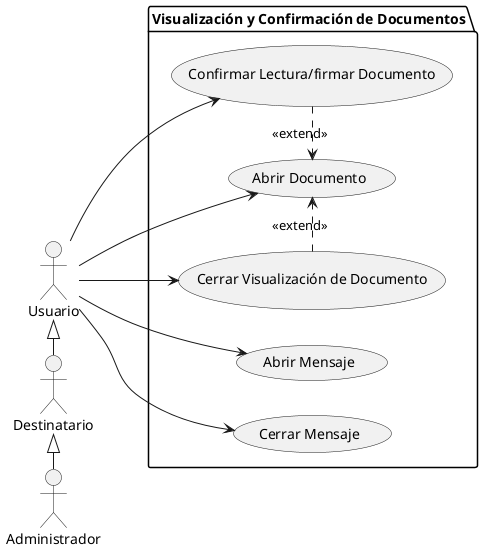 @startuml visualizacionConfirmacionDocumentos
left to right direction
actor "Usuario" as Usuario
actor "Destinatario" as Destinatario

package "Visualización y Confirmación de Documentos" {
    usecase "Abrir Mensaje" as VCD1
    usecase "Abrir Documento" as VCD2
    usecase "Confirmar Lectura/firmar Documento" as VCD3
    VCD3 .> VCD2 : <<extend>>
    usecase "Cerrar Visualización de Documento" as VCD4
    VCD4 .> VCD2 : <<extend>>
    usecase "Cerrar Mensaje" as VCD5
}

Usuario <|- Destinatario
Destinatario <|- Administrador
Usuario --> VCD1
Usuario --> VCD2
Usuario --> VCD3
Usuario --> VCD4
Usuario --> VCD5
@enduml